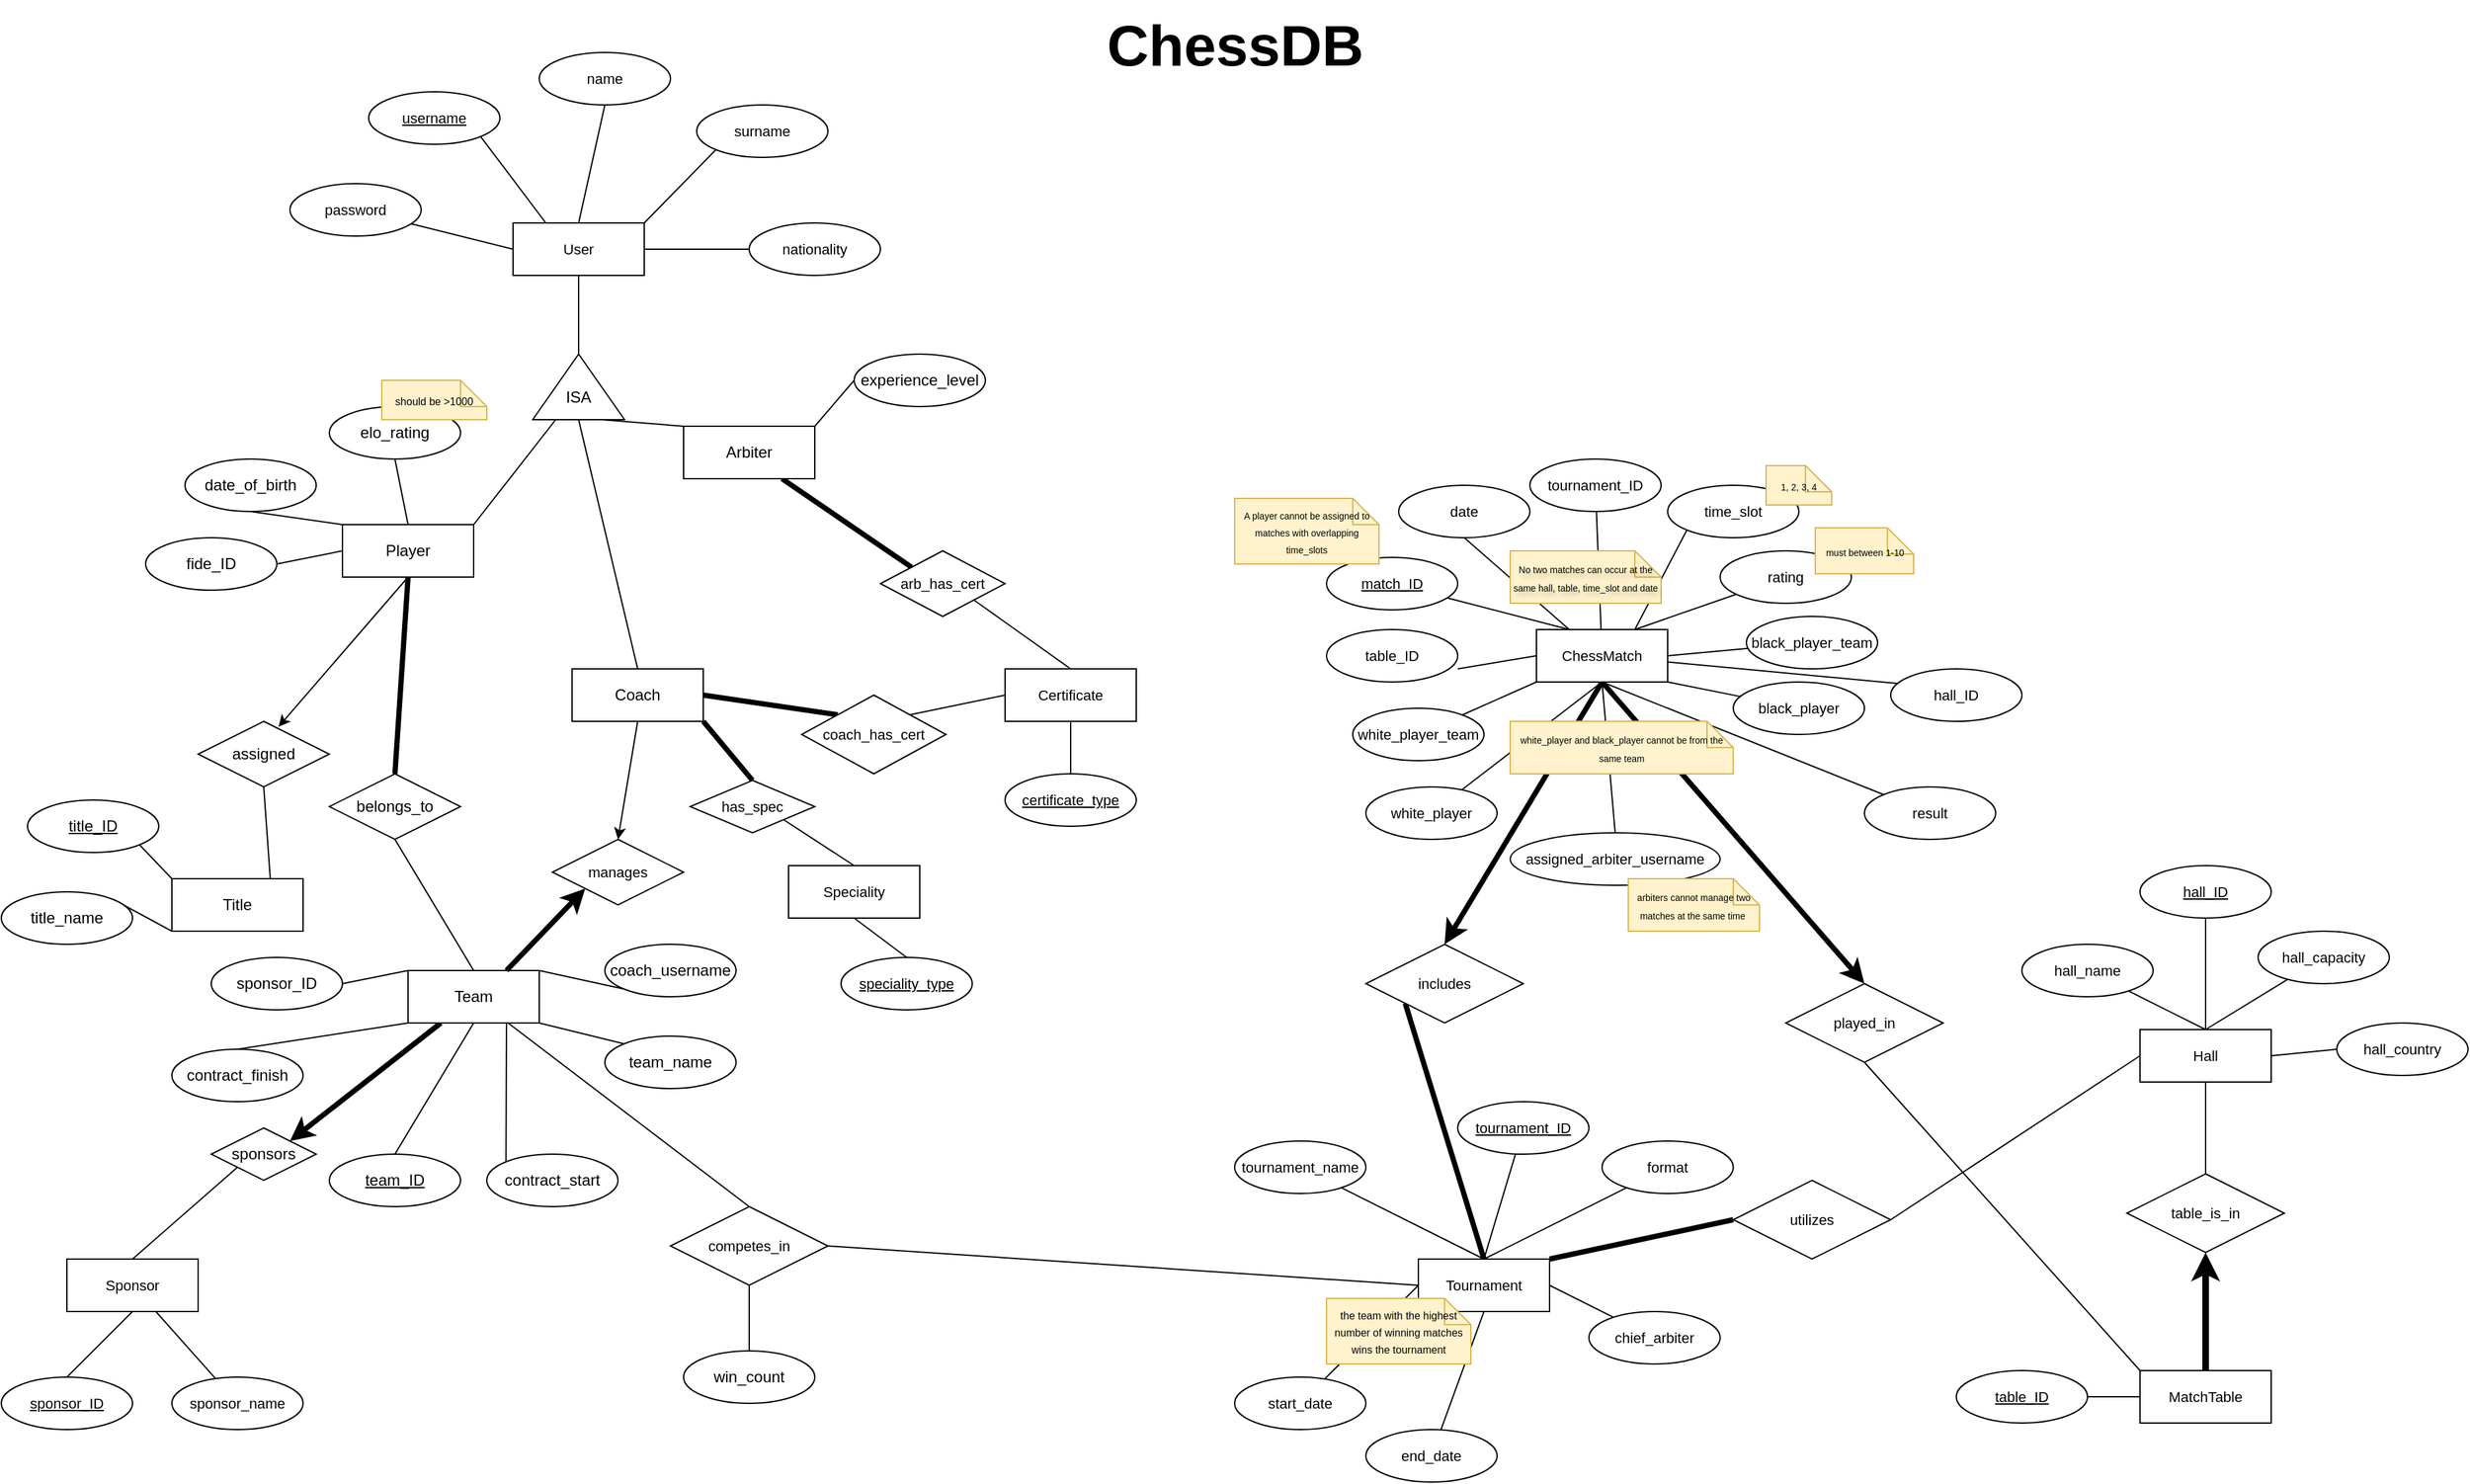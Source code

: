 <mxfile version="26.1.1">
  <diagram id="R2lEEEUBdFMjLlhIrx00" name="Page-1">
    <mxGraphModel dx="2350" dy="1603" grid="1" gridSize="10" guides="1" tooltips="1" connect="1" arrows="1" fold="1" page="1" pageScale="1" pageWidth="1920" pageHeight="1200" math="0" shadow="0" extFonts="Permanent Marker^https://fonts.googleapis.com/css?family=Permanent+Marker">
      <root>
        <mxCell id="0" />
        <mxCell id="1" parent="0" />
        <mxCell id="J8CBjjC6oMWLzU9K0Qz3-46" value="" style="edgeStyle=orthogonalEdgeStyle;rounded=0;orthogonalLoop=1;jettySize=auto;html=1;endArrow=none;startFill=0;" parent="1" source="J8CBjjC6oMWLzU9K0Qz3-1" target="J8CBjjC6oMWLzU9K0Qz3-36" edge="1">
          <mxGeometry relative="1" as="geometry" />
        </mxCell>
        <mxCell id="Gp8DJ_atIyQkJYoGK_gW-44" style="edgeStyle=none;shape=connector;rounded=0;orthogonalLoop=1;jettySize=auto;html=1;exitX=1;exitY=0.5;exitDx=0;exitDy=0;entryX=0;entryY=0.5;entryDx=0;entryDy=0;strokeColor=default;align=center;verticalAlign=middle;fontFamily=Helvetica;fontSize=11;fontColor=default;labelBackgroundColor=default;startFill=0;endArrow=none;" parent="1" source="J8CBjjC6oMWLzU9K0Qz3-1" target="Gp8DJ_atIyQkJYoGK_gW-43" edge="1">
          <mxGeometry relative="1" as="geometry" />
        </mxCell>
        <mxCell id="J8CBjjC6oMWLzU9K0Qz3-1" value="User" style="whiteSpace=wrap;html=1;align=center;fontSize=11;strokeWidth=1;" parent="1" vertex="1">
          <mxGeometry x="410" y="190" width="100" height="40" as="geometry" />
        </mxCell>
        <mxCell id="J8CBjjC6oMWLzU9K0Qz3-2" value="username" style="ellipse;whiteSpace=wrap;html=1;align=center;fontStyle=4;fontSize=11;strokeWidth=1;" parent="1" vertex="1">
          <mxGeometry x="300" y="90" width="100" height="40" as="geometry" />
        </mxCell>
        <mxCell id="J8CBjjC6oMWLzU9K0Qz3-29" style="rounded=0;orthogonalLoop=1;jettySize=auto;html=1;exitX=0.5;exitY=1;exitDx=0;exitDy=0;entryX=0.5;entryY=0;entryDx=0;entryDy=0;strokeColor=default;endArrow=none;startFill=0;fontSize=11;strokeWidth=1;" parent="1" source="J8CBjjC6oMWLzU9K0Qz3-3" target="J8CBjjC6oMWLzU9K0Qz3-1" edge="1">
          <mxGeometry relative="1" as="geometry" />
        </mxCell>
        <mxCell id="J8CBjjC6oMWLzU9K0Qz3-3" value="name" style="ellipse;whiteSpace=wrap;html=1;align=center;fontSize=11;strokeWidth=1;" parent="1" vertex="1">
          <mxGeometry x="430" y="60" width="100" height="40" as="geometry" />
        </mxCell>
        <mxCell id="J8CBjjC6oMWLzU9K0Qz3-31" style="rounded=0;orthogonalLoop=1;jettySize=auto;html=1;exitX=0;exitY=1;exitDx=0;exitDy=0;entryX=1;entryY=0;entryDx=0;entryDy=0;endArrow=none;startFill=0;startArrow=none;fontSize=11;strokeWidth=1;" parent="1" source="J8CBjjC6oMWLzU9K0Qz3-4" target="J8CBjjC6oMWLzU9K0Qz3-1" edge="1">
          <mxGeometry relative="1" as="geometry" />
        </mxCell>
        <mxCell id="J8CBjjC6oMWLzU9K0Qz3-4" value="surname" style="ellipse;whiteSpace=wrap;html=1;align=center;fontSize=11;strokeWidth=1;" parent="1" vertex="1">
          <mxGeometry x="550" y="100" width="100" height="40" as="geometry" />
        </mxCell>
        <mxCell id="J8CBjjC6oMWLzU9K0Qz3-33" style="rounded=0;orthogonalLoop=1;jettySize=auto;html=1;entryX=0;entryY=0.5;entryDx=0;entryDy=0;endArrow=none;startFill=0;flowAnimation=0;shadow=0;fontSize=11;strokeWidth=1;" parent="1" source="J8CBjjC6oMWLzU9K0Qz3-5" target="J8CBjjC6oMWLzU9K0Qz3-1" edge="1">
          <mxGeometry relative="1" as="geometry" />
        </mxCell>
        <mxCell id="J8CBjjC6oMWLzU9K0Qz3-5" value="password" style="ellipse;whiteSpace=wrap;html=1;align=center;fontSize=11;strokeWidth=1;" parent="1" vertex="1">
          <mxGeometry x="240" y="160" width="100" height="40" as="geometry" />
        </mxCell>
        <mxCell id="J8CBjjC6oMWLzU9K0Qz3-23" value="" style="endArrow=none;html=1;rounded=0;exitX=1;exitY=1;exitDx=0;exitDy=0;entryX=0.25;entryY=0;entryDx=0;entryDy=0;fontSize=11;strokeWidth=1;" parent="1" source="J8CBjjC6oMWLzU9K0Qz3-2" target="J8CBjjC6oMWLzU9K0Qz3-1" edge="1">
          <mxGeometry relative="1" as="geometry">
            <mxPoint x="390" y="190" as="sourcePoint" />
            <mxPoint x="550" y="190" as="targetPoint" />
          </mxGeometry>
        </mxCell>
        <mxCell id="J8CBjjC6oMWLzU9K0Qz3-55" style="rounded=0;orthogonalLoop=1;jettySize=auto;html=1;exitX=0;exitY=0.5;exitDx=0;exitDy=0;entryX=0.5;entryY=0;entryDx=0;entryDy=0;endArrow=none;startFill=0;" parent="1" source="J8CBjjC6oMWLzU9K0Qz3-36" target="J8CBjjC6oMWLzU9K0Qz3-48" edge="1">
          <mxGeometry relative="1" as="geometry" />
        </mxCell>
        <mxCell id="J8CBjjC6oMWLzU9K0Qz3-63" style="rounded=0;orthogonalLoop=1;jettySize=auto;html=1;exitX=0;exitY=0.75;exitDx=0;exitDy=0;entryX=0;entryY=0;entryDx=0;entryDy=0;endArrow=none;startFill=0;" parent="1" source="J8CBjjC6oMWLzU9K0Qz3-36" target="J8CBjjC6oMWLzU9K0Qz3-56" edge="1">
          <mxGeometry relative="1" as="geometry" />
        </mxCell>
        <mxCell id="J8CBjjC6oMWLzU9K0Qz3-36" value="&lt;div&gt;&lt;br&gt;&lt;/div&gt;ISA" style="triangle;whiteSpace=wrap;html=1;direction=north;fontColor=light-dark(#000000,#FFD966);" parent="1" vertex="1">
          <mxGeometry x="425" y="290" width="70" height="50" as="geometry" />
        </mxCell>
        <mxCell id="J8CBjjC6oMWLzU9K0Qz3-73" style="rounded=0;orthogonalLoop=1;jettySize=auto;html=1;exitX=0.5;exitY=1;exitDx=0;exitDy=0;entryX=0.613;entryY=0.083;entryDx=0;entryDy=0;entryPerimeter=0;" parent="1" source="J8CBjjC6oMWLzU9K0Qz3-37" target="J8CBjjC6oMWLzU9K0Qz3-64" edge="1">
          <mxGeometry relative="1" as="geometry" />
        </mxCell>
        <mxCell id="J8CBjjC6oMWLzU9K0Qz3-97" style="edgeStyle=none;rounded=0;orthogonalLoop=1;jettySize=auto;html=1;exitX=0.5;exitY=1;exitDx=0;exitDy=0;entryX=0.5;entryY=0;entryDx=0;entryDy=0;strokeColor=default;align=center;verticalAlign=middle;fontFamily=Helvetica;fontSize=11;fontColor=default;labelBackgroundColor=default;startFill=0;endArrow=none;strokeWidth=4;endFill=1;" parent="1" source="J8CBjjC6oMWLzU9K0Qz3-37" target="J8CBjjC6oMWLzU9K0Qz3-80" edge="1">
          <mxGeometry relative="1" as="geometry" />
        </mxCell>
        <mxCell id="J8CBjjC6oMWLzU9K0Qz3-37" value="Player" style="whiteSpace=wrap;html=1;align=center;" parent="1" vertex="1">
          <mxGeometry x="280" y="420" width="100" height="40" as="geometry" />
        </mxCell>
        <mxCell id="J8CBjjC6oMWLzU9K0Qz3-43" style="rounded=0;orthogonalLoop=1;jettySize=auto;html=1;exitX=0.5;exitY=1;exitDx=0;exitDy=0;entryX=0;entryY=0;entryDx=0;entryDy=0;endArrow=none;startFill=0;" parent="1" source="J8CBjjC6oMWLzU9K0Qz3-38" target="J8CBjjC6oMWLzU9K0Qz3-37" edge="1">
          <mxGeometry relative="1" as="geometry" />
        </mxCell>
        <mxCell id="J8CBjjC6oMWLzU9K0Qz3-38" value="date_of_birth" style="ellipse;whiteSpace=wrap;html=1;align=center;" parent="1" vertex="1">
          <mxGeometry x="160" y="370" width="100" height="40" as="geometry" />
        </mxCell>
        <mxCell id="J8CBjjC6oMWLzU9K0Qz3-42" style="rounded=0;orthogonalLoop=1;jettySize=auto;html=1;exitX=0.5;exitY=1;exitDx=0;exitDy=0;entryX=0.5;entryY=0;entryDx=0;entryDy=0;endArrow=none;startFill=0;" parent="1" source="J8CBjjC6oMWLzU9K0Qz3-39" target="J8CBjjC6oMWLzU9K0Qz3-37" edge="1">
          <mxGeometry relative="1" as="geometry" />
        </mxCell>
        <mxCell id="J8CBjjC6oMWLzU9K0Qz3-39" value="elo_rating" style="ellipse;whiteSpace=wrap;html=1;align=center;" parent="1" vertex="1">
          <mxGeometry x="270" y="330" width="100" height="40" as="geometry" />
        </mxCell>
        <mxCell id="J8CBjjC6oMWLzU9K0Qz3-44" style="rounded=0;orthogonalLoop=1;jettySize=auto;html=1;exitX=1;exitY=0.5;exitDx=0;exitDy=0;entryX=0;entryY=0.5;entryDx=0;entryDy=0;endArrow=none;startFill=0;" parent="1" source="J8CBjjC6oMWLzU9K0Qz3-40" target="J8CBjjC6oMWLzU9K0Qz3-37" edge="1">
          <mxGeometry relative="1" as="geometry" />
        </mxCell>
        <mxCell id="J8CBjjC6oMWLzU9K0Qz3-40" value="fide_ID" style="ellipse;whiteSpace=wrap;html=1;align=center;" parent="1" vertex="1">
          <mxGeometry x="130" y="430" width="100" height="40" as="geometry" />
        </mxCell>
        <mxCell id="J8CBjjC6oMWLzU9K0Qz3-47" style="rounded=0;orthogonalLoop=1;jettySize=auto;html=1;exitX=1;exitY=0;exitDx=0;exitDy=0;entryX=0;entryY=0.25;entryDx=0;entryDy=0;endArrow=none;startFill=0;" parent="1" source="J8CBjjC6oMWLzU9K0Qz3-37" target="J8CBjjC6oMWLzU9K0Qz3-36" edge="1">
          <mxGeometry relative="1" as="geometry" />
        </mxCell>
        <mxCell id="J8CBjjC6oMWLzU9K0Qz3-116" style="edgeStyle=none;shape=connector;rounded=0;orthogonalLoop=1;jettySize=auto;html=1;exitX=1;exitY=1;exitDx=0;exitDy=0;entryX=0.5;entryY=0;entryDx=0;entryDy=0;strokeColor=default;align=center;verticalAlign=middle;fontFamily=Helvetica;fontSize=11;fontColor=default;labelBackgroundColor=default;startFill=0;endArrow=none;strokeWidth=4;" parent="1" source="J8CBjjC6oMWLzU9K0Qz3-48" target="J8CBjjC6oMWLzU9K0Qz3-110" edge="1">
          <mxGeometry relative="1" as="geometry" />
        </mxCell>
        <mxCell id="J8CBjjC6oMWLzU9K0Qz3-118" style="edgeStyle=none;shape=connector;rounded=0;orthogonalLoop=1;jettySize=auto;html=1;exitX=1;exitY=0.5;exitDx=0;exitDy=0;entryX=0;entryY=0;entryDx=0;entryDy=0;strokeColor=default;align=center;verticalAlign=middle;fontFamily=Helvetica;fontSize=11;fontColor=default;labelBackgroundColor=default;startFill=0;endArrow=none;strokeWidth=4;" parent="1" source="J8CBjjC6oMWLzU9K0Qz3-48" target="J8CBjjC6oMWLzU9K0Qz3-111" edge="1">
          <mxGeometry relative="1" as="geometry" />
        </mxCell>
        <mxCell id="Gp8DJ_atIyQkJYoGK_gW-2" style="rounded=0;orthogonalLoop=1;jettySize=auto;html=1;exitX=0.5;exitY=1;exitDx=0;exitDy=0;entryX=0.5;entryY=0;entryDx=0;entryDy=0;" parent="1" source="J8CBjjC6oMWLzU9K0Qz3-48" target="J8CBjjC6oMWLzU9K0Qz3-99" edge="1">
          <mxGeometry relative="1" as="geometry" />
        </mxCell>
        <mxCell id="J8CBjjC6oMWLzU9K0Qz3-48" value="Coach" style="whiteSpace=wrap;html=1;align=center;" parent="1" vertex="1">
          <mxGeometry x="455" y="530" width="100" height="40" as="geometry" />
        </mxCell>
        <mxCell id="J8CBjjC6oMWLzU9K0Qz3-59" style="rounded=0;orthogonalLoop=1;jettySize=auto;html=1;exitX=1;exitY=0;exitDx=0;exitDy=0;entryX=0;entryY=0.5;entryDx=0;entryDy=0;endArrow=none;startFill=0;" parent="1" source="J8CBjjC6oMWLzU9K0Qz3-56" target="J8CBjjC6oMWLzU9K0Qz3-62" edge="1">
          <mxGeometry relative="1" as="geometry">
            <mxPoint x="690" y="325.0" as="targetPoint" />
          </mxGeometry>
        </mxCell>
        <mxCell id="J8CBjjC6oMWLzU9K0Qz3-121" style="edgeStyle=none;shape=connector;rounded=0;orthogonalLoop=1;jettySize=auto;html=1;exitX=0.75;exitY=1;exitDx=0;exitDy=0;entryX=0;entryY=0;entryDx=0;entryDy=0;strokeColor=default;align=center;verticalAlign=middle;fontFamily=Helvetica;fontSize=11;fontColor=default;labelBackgroundColor=default;startFill=0;endArrow=none;strokeWidth=4;" parent="1" source="J8CBjjC6oMWLzU9K0Qz3-56" target="J8CBjjC6oMWLzU9K0Qz3-112" edge="1">
          <mxGeometry relative="1" as="geometry" />
        </mxCell>
        <mxCell id="J8CBjjC6oMWLzU9K0Qz3-56" value="Arbiter" style="whiteSpace=wrap;html=1;align=center;" parent="1" vertex="1">
          <mxGeometry x="540" y="345" width="100" height="40" as="geometry" />
        </mxCell>
        <mxCell id="J8CBjjC6oMWLzU9K0Qz3-62" value="experience_level" style="ellipse;whiteSpace=wrap;html=1;align=center;" parent="1" vertex="1">
          <mxGeometry x="670" y="290" width="100" height="40" as="geometry" />
        </mxCell>
        <mxCell id="J8CBjjC6oMWLzU9K0Qz3-72" style="rounded=0;orthogonalLoop=1;jettySize=auto;html=1;exitX=0.5;exitY=1;exitDx=0;exitDy=0;entryX=0.75;entryY=0;entryDx=0;entryDy=0;endArrow=none;startFill=0;" parent="1" source="J8CBjjC6oMWLzU9K0Qz3-64" target="J8CBjjC6oMWLzU9K0Qz3-66" edge="1">
          <mxGeometry relative="1" as="geometry" />
        </mxCell>
        <mxCell id="J8CBjjC6oMWLzU9K0Qz3-64" value="assigned" style="shape=rhombus;perimeter=rhombusPerimeter;whiteSpace=wrap;html=1;align=center;" parent="1" vertex="1">
          <mxGeometry x="170" y="570" width="100" height="50" as="geometry" />
        </mxCell>
        <mxCell id="J8CBjjC6oMWLzU9K0Qz3-66" value="Title" style="whiteSpace=wrap;html=1;align=center;" parent="1" vertex="1">
          <mxGeometry x="150" y="690" width="100" height="40" as="geometry" />
        </mxCell>
        <mxCell id="J8CBjjC6oMWLzU9K0Qz3-71" style="rounded=0;orthogonalLoop=1;jettySize=auto;html=1;exitX=1;exitY=1;exitDx=0;exitDy=0;entryX=0;entryY=0;entryDx=0;entryDy=0;endArrow=none;startFill=0;" parent="1" source="J8CBjjC6oMWLzU9K0Qz3-68" target="J8CBjjC6oMWLzU9K0Qz3-66" edge="1">
          <mxGeometry relative="1" as="geometry" />
        </mxCell>
        <mxCell id="J8CBjjC6oMWLzU9K0Qz3-68" value="title_ID" style="ellipse;whiteSpace=wrap;html=1;align=center;fontStyle=4;" parent="1" vertex="1">
          <mxGeometry x="40" y="630" width="100" height="40" as="geometry" />
        </mxCell>
        <mxCell id="J8CBjjC6oMWLzU9K0Qz3-70" style="rounded=0;orthogonalLoop=1;jettySize=auto;html=1;exitX=1;exitY=0;exitDx=0;exitDy=0;entryX=0;entryY=1;entryDx=0;entryDy=0;endArrow=none;startFill=0;" parent="1" source="J8CBjjC6oMWLzU9K0Qz3-69" target="J8CBjjC6oMWLzU9K0Qz3-66" edge="1">
          <mxGeometry relative="1" as="geometry" />
        </mxCell>
        <mxCell id="J8CBjjC6oMWLzU9K0Qz3-69" value="title_name" style="ellipse;whiteSpace=wrap;html=1;align=center;" parent="1" vertex="1">
          <mxGeometry x="20" y="700" width="100" height="40" as="geometry" />
        </mxCell>
        <mxCell id="J8CBjjC6oMWLzU9K0Qz3-98" style="edgeStyle=none;shape=connector;rounded=0;orthogonalLoop=1;jettySize=auto;html=1;exitX=0.5;exitY=1;exitDx=0;exitDy=0;entryX=0.5;entryY=0;entryDx=0;entryDy=0;strokeColor=default;align=center;verticalAlign=middle;fontFamily=Helvetica;fontSize=11;fontColor=default;labelBackgroundColor=default;startFill=0;endArrow=none;" parent="1" source="J8CBjjC6oMWLzU9K0Qz3-80" target="J8CBjjC6oMWLzU9K0Qz3-81" edge="1">
          <mxGeometry relative="1" as="geometry" />
        </mxCell>
        <mxCell id="J8CBjjC6oMWLzU9K0Qz3-80" value="belongs_to" style="shape=rhombus;perimeter=rhombusPerimeter;whiteSpace=wrap;html=1;align=center;" parent="1" vertex="1">
          <mxGeometry x="270" y="610" width="100" height="50" as="geometry" />
        </mxCell>
        <mxCell id="J8CBjjC6oMWLzU9K0Qz3-91" style="rounded=0;orthogonalLoop=1;jettySize=auto;html=1;exitX=0.5;exitY=1;exitDx=0;exitDy=0;entryX=0.5;entryY=0;entryDx=0;entryDy=0;endArrow=none;startFill=0;" parent="1" source="J8CBjjC6oMWLzU9K0Qz3-81" target="J8CBjjC6oMWLzU9K0Qz3-82" edge="1">
          <mxGeometry relative="1" as="geometry" />
        </mxCell>
        <mxCell id="J8CBjjC6oMWLzU9K0Qz3-92" style="rounded=0;orthogonalLoop=1;jettySize=auto;html=1;exitX=0.75;exitY=1;exitDx=0;exitDy=0;entryX=0;entryY=0;entryDx=0;entryDy=0;endArrow=none;startFill=0;" parent="1" source="J8CBjjC6oMWLzU9K0Qz3-81" target="J8CBjjC6oMWLzU9K0Qz3-85" edge="1">
          <mxGeometry relative="1" as="geometry" />
        </mxCell>
        <mxCell id="J8CBjjC6oMWLzU9K0Qz3-93" style="rounded=0;orthogonalLoop=1;jettySize=auto;html=1;exitX=1;exitY=1;exitDx=0;exitDy=0;entryX=0;entryY=0;entryDx=0;entryDy=0;endArrow=none;startFill=0;" parent="1" source="J8CBjjC6oMWLzU9K0Qz3-81" target="J8CBjjC6oMWLzU9K0Qz3-83" edge="1">
          <mxGeometry relative="1" as="geometry" />
        </mxCell>
        <mxCell id="J8CBjjC6oMWLzU9K0Qz3-94" style="rounded=0;orthogonalLoop=1;jettySize=auto;html=1;exitX=1;exitY=0;exitDx=0;exitDy=0;entryX=0;entryY=1;entryDx=0;entryDy=0;endArrow=none;startFill=0;" parent="1" source="J8CBjjC6oMWLzU9K0Qz3-81" target="J8CBjjC6oMWLzU9K0Qz3-84" edge="1">
          <mxGeometry relative="1" as="geometry" />
        </mxCell>
        <mxCell id="J8CBjjC6oMWLzU9K0Qz3-96" style="edgeStyle=none;shape=connector;rounded=0;orthogonalLoop=1;jettySize=auto;html=1;exitX=0;exitY=1;exitDx=0;exitDy=0;entryX=0.5;entryY=0;entryDx=0;entryDy=0;strokeColor=default;align=center;verticalAlign=middle;fontFamily=Helvetica;fontSize=11;fontColor=default;labelBackgroundColor=default;startFill=0;endArrow=none;" parent="1" source="J8CBjjC6oMWLzU9K0Qz3-81" target="J8CBjjC6oMWLzU9K0Qz3-86" edge="1">
          <mxGeometry relative="1" as="geometry" />
        </mxCell>
        <mxCell id="fckK7SJPe3X5IB99mrx9-80" style="edgeStyle=none;shape=connector;rounded=0;orthogonalLoop=1;jettySize=auto;html=1;entryX=0.5;entryY=0;entryDx=0;entryDy=0;strokeColor=default;align=center;verticalAlign=middle;fontFamily=Helvetica;fontSize=11;fontColor=default;labelBackgroundColor=default;startFill=0;endArrow=none;" parent="1" source="J8CBjjC6oMWLzU9K0Qz3-81" target="fckK7SJPe3X5IB99mrx9-79" edge="1">
          <mxGeometry relative="1" as="geometry" />
        </mxCell>
        <mxCell id="Gp8DJ_atIyQkJYoGK_gW-3" style="edgeStyle=none;shape=connector;rounded=0;orthogonalLoop=1;jettySize=auto;html=1;exitX=0.25;exitY=1;exitDx=0;exitDy=0;entryX=1;entryY=0;entryDx=0;entryDy=0;strokeColor=default;align=center;verticalAlign=middle;fontFamily=Helvetica;fontSize=11;fontColor=default;labelBackgroundColor=default;endArrow=classic;strokeWidth=4;" parent="1" source="J8CBjjC6oMWLzU9K0Qz3-81" target="Gp8DJ_atIyQkJYoGK_gW-1" edge="1">
          <mxGeometry relative="1" as="geometry" />
        </mxCell>
        <mxCell id="J8CBjjC6oMWLzU9K0Qz3-81" value="Team" style="whiteSpace=wrap;html=1;align=center;" parent="1" vertex="1">
          <mxGeometry x="330" y="760" width="100" height="40" as="geometry" />
        </mxCell>
        <mxCell id="J8CBjjC6oMWLzU9K0Qz3-82" value="team_ID" style="ellipse;whiteSpace=wrap;html=1;align=center;fontStyle=4;" parent="1" vertex="1">
          <mxGeometry x="270" y="900" width="100" height="40" as="geometry" />
        </mxCell>
        <mxCell id="J8CBjjC6oMWLzU9K0Qz3-83" value="team_name" style="ellipse;whiteSpace=wrap;html=1;align=center;" parent="1" vertex="1">
          <mxGeometry x="480" y="810" width="100" height="40" as="geometry" />
        </mxCell>
        <mxCell id="J8CBjjC6oMWLzU9K0Qz3-84" value="coach_username" style="ellipse;whiteSpace=wrap;html=1;align=center;" parent="1" vertex="1">
          <mxGeometry x="480" y="740" width="100" height="40" as="geometry" />
        </mxCell>
        <mxCell id="J8CBjjC6oMWLzU9K0Qz3-85" value="contract_start" style="ellipse;whiteSpace=wrap;html=1;align=center;" parent="1" vertex="1">
          <mxGeometry x="390" y="900" width="100" height="40" as="geometry" />
        </mxCell>
        <mxCell id="J8CBjjC6oMWLzU9K0Qz3-86" value="contract_finish" style="ellipse;whiteSpace=wrap;html=1;align=center;" parent="1" vertex="1">
          <mxGeometry x="150" y="820" width="100" height="40" as="geometry" />
        </mxCell>
        <mxCell id="J8CBjjC6oMWLzU9K0Qz3-89" style="rounded=0;orthogonalLoop=1;jettySize=auto;html=1;exitX=1;exitY=0.5;exitDx=0;exitDy=0;entryX=0;entryY=0;entryDx=0;entryDy=0;endArrow=none;startFill=0;" parent="1" source="J8CBjjC6oMWLzU9K0Qz3-88" target="J8CBjjC6oMWLzU9K0Qz3-81" edge="1">
          <mxGeometry relative="1" as="geometry" />
        </mxCell>
        <mxCell id="J8CBjjC6oMWLzU9K0Qz3-88" value="sponsor_ID" style="ellipse;whiteSpace=wrap;html=1;align=center;" parent="1" vertex="1">
          <mxGeometry x="180" y="750" width="100" height="40" as="geometry" />
        </mxCell>
        <mxCell id="J8CBjjC6oMWLzU9K0Qz3-101" style="edgeStyle=none;shape=connector;rounded=0;orthogonalLoop=1;jettySize=auto;html=1;exitX=0;exitY=1;exitDx=0;exitDy=0;entryX=0.75;entryY=0;entryDx=0;entryDy=0;strokeColor=default;align=center;verticalAlign=middle;fontFamily=Helvetica;fontSize=11;fontColor=default;labelBackgroundColor=default;startFill=1;endArrow=none;startArrow=classic;strokeWidth=4;" parent="1" source="J8CBjjC6oMWLzU9K0Qz3-99" target="J8CBjjC6oMWLzU9K0Qz3-81" edge="1">
          <mxGeometry relative="1" as="geometry" />
        </mxCell>
        <mxCell id="J8CBjjC6oMWLzU9K0Qz3-99" value="manages" style="shape=rhombus;perimeter=rhombusPerimeter;whiteSpace=wrap;html=1;align=center;fontFamily=Helvetica;fontSize=11;fontColor=default;labelBackgroundColor=default;" parent="1" vertex="1">
          <mxGeometry x="440" y="660" width="100" height="50" as="geometry" />
        </mxCell>
        <mxCell id="J8CBjjC6oMWLzU9K0Qz3-102" value="Speciality" style="whiteSpace=wrap;html=1;align=center;fontFamily=Helvetica;fontSize=11;fontColor=default;labelBackgroundColor=default;" parent="1" vertex="1">
          <mxGeometry x="620" y="680" width="100" height="40" as="geometry" />
        </mxCell>
        <mxCell id="J8CBjjC6oMWLzU9K0Qz3-103" value="Certificate" style="whiteSpace=wrap;html=1;align=center;fontFamily=Helvetica;fontSize=11;fontColor=default;labelBackgroundColor=default;gradientColor=none;" parent="1" vertex="1">
          <mxGeometry x="785" y="530" width="100" height="40" as="geometry" />
        </mxCell>
        <mxCell id="J8CBjjC6oMWLzU9K0Qz3-108" style="edgeStyle=none;shape=connector;rounded=0;orthogonalLoop=1;jettySize=auto;html=1;exitX=0.5;exitY=0;exitDx=0;exitDy=0;entryX=0.5;entryY=1;entryDx=0;entryDy=0;strokeColor=default;align=center;verticalAlign=middle;fontFamily=Helvetica;fontSize=11;fontColor=default;labelBackgroundColor=default;startFill=0;endArrow=none;" parent="1" source="J8CBjjC6oMWLzU9K0Qz3-106" target="J8CBjjC6oMWLzU9K0Qz3-102" edge="1">
          <mxGeometry relative="1" as="geometry" />
        </mxCell>
        <mxCell id="J8CBjjC6oMWLzU9K0Qz3-106" value="speciality_type" style="ellipse;whiteSpace=wrap;html=1;align=center;fontStyle=4;fontFamily=Helvetica;fontSize=11;fontColor=default;labelBackgroundColor=default;" parent="1" vertex="1">
          <mxGeometry x="660" y="750" width="100" height="40" as="geometry" />
        </mxCell>
        <mxCell id="J8CBjjC6oMWLzU9K0Qz3-109" style="edgeStyle=none;shape=connector;rounded=0;orthogonalLoop=1;jettySize=auto;html=1;exitX=0.5;exitY=0;exitDx=0;exitDy=0;entryX=0.5;entryY=1;entryDx=0;entryDy=0;strokeColor=default;align=center;verticalAlign=middle;fontFamily=Helvetica;fontSize=11;fontColor=default;labelBackgroundColor=default;startFill=0;endArrow=none;" parent="1" source="J8CBjjC6oMWLzU9K0Qz3-107" target="J8CBjjC6oMWLzU9K0Qz3-103" edge="1">
          <mxGeometry relative="1" as="geometry" />
        </mxCell>
        <mxCell id="J8CBjjC6oMWLzU9K0Qz3-107" value="certificate_type" style="ellipse;whiteSpace=wrap;html=1;align=center;fontStyle=4;fontFamily=Helvetica;fontSize=11;fontColor=default;labelBackgroundColor=default;" parent="1" vertex="1">
          <mxGeometry x="785" y="610" width="100" height="40" as="geometry" />
        </mxCell>
        <mxCell id="J8CBjjC6oMWLzU9K0Qz3-117" style="edgeStyle=none;shape=connector;rounded=0;orthogonalLoop=1;jettySize=auto;html=1;exitX=1;exitY=1;exitDx=0;exitDy=0;entryX=0.5;entryY=0;entryDx=0;entryDy=0;strokeColor=default;align=center;verticalAlign=middle;fontFamily=Helvetica;fontSize=11;fontColor=default;labelBackgroundColor=default;startFill=0;endArrow=none;" parent="1" source="J8CBjjC6oMWLzU9K0Qz3-110" target="J8CBjjC6oMWLzU9K0Qz3-102" edge="1">
          <mxGeometry relative="1" as="geometry" />
        </mxCell>
        <mxCell id="J8CBjjC6oMWLzU9K0Qz3-110" value="has_spec" style="shape=rhombus;perimeter=rhombusPerimeter;whiteSpace=wrap;html=1;align=center;fontFamily=Helvetica;fontSize=11;fontColor=default;labelBackgroundColor=default;" parent="1" vertex="1">
          <mxGeometry x="545" y="615" width="95" height="40" as="geometry" />
        </mxCell>
        <mxCell id="J8CBjjC6oMWLzU9K0Qz3-120" style="edgeStyle=none;shape=connector;rounded=0;orthogonalLoop=1;jettySize=auto;html=1;exitX=1;exitY=0;exitDx=0;exitDy=0;entryX=0;entryY=0.5;entryDx=0;entryDy=0;strokeColor=default;align=center;verticalAlign=middle;fontFamily=Helvetica;fontSize=11;fontColor=default;labelBackgroundColor=default;startFill=0;endArrow=none;" parent="1" source="J8CBjjC6oMWLzU9K0Qz3-111" target="J8CBjjC6oMWLzU9K0Qz3-103" edge="1">
          <mxGeometry relative="1" as="geometry" />
        </mxCell>
        <mxCell id="J8CBjjC6oMWLzU9K0Qz3-111" value="coach_has_cert" style="shape=rhombus;perimeter=rhombusPerimeter;whiteSpace=wrap;html=1;align=center;fontFamily=Helvetica;fontSize=11;fontColor=default;labelBackgroundColor=default;" parent="1" vertex="1">
          <mxGeometry x="630" y="550" width="110" height="60" as="geometry" />
        </mxCell>
        <mxCell id="J8CBjjC6oMWLzU9K0Qz3-122" style="edgeStyle=none;shape=connector;rounded=0;orthogonalLoop=1;jettySize=auto;html=1;exitX=1;exitY=1;exitDx=0;exitDy=0;entryX=0.5;entryY=0;entryDx=0;entryDy=0;strokeColor=default;align=center;verticalAlign=middle;fontFamily=Helvetica;fontSize=11;fontColor=default;labelBackgroundColor=default;startFill=0;endArrow=none;" parent="1" source="J8CBjjC6oMWLzU9K0Qz3-112" target="J8CBjjC6oMWLzU9K0Qz3-103" edge="1">
          <mxGeometry relative="1" as="geometry" />
        </mxCell>
        <mxCell id="J8CBjjC6oMWLzU9K0Qz3-112" value="arb_has_cert" style="shape=rhombus;perimeter=rhombusPerimeter;whiteSpace=wrap;html=1;align=center;fontFamily=Helvetica;fontSize=11;fontColor=default;labelBackgroundColor=default;" parent="1" vertex="1">
          <mxGeometry x="690" y="440" width="95" height="50" as="geometry" />
        </mxCell>
        <mxCell id="fckK7SJPe3X5IB99mrx9-18" style="edgeStyle=none;shape=connector;rounded=0;orthogonalLoop=1;jettySize=auto;html=1;exitX=0.5;exitY=1;exitDx=0;exitDy=0;entryX=0.5;entryY=0;entryDx=0;entryDy=0;strokeColor=default;align=center;verticalAlign=middle;fontFamily=Helvetica;fontSize=11;fontColor=default;labelBackgroundColor=default;startFill=0;endArrow=none;" parent="1" source="J8CBjjC6oMWLzU9K0Qz3-123" target="fckK7SJPe3X5IB99mrx9-16" edge="1">
          <mxGeometry relative="1" as="geometry" />
        </mxCell>
        <mxCell id="Gp8DJ_atIyQkJYoGK_gW-5" style="edgeStyle=none;shape=connector;rounded=0;orthogonalLoop=1;jettySize=auto;html=1;exitX=0.5;exitY=0;exitDx=0;exitDy=0;entryX=0;entryY=1;entryDx=0;entryDy=0;strokeColor=default;align=center;verticalAlign=middle;fontFamily=Helvetica;fontSize=11;fontColor=default;labelBackgroundColor=default;endArrow=none;startFill=0;" parent="1" source="J8CBjjC6oMWLzU9K0Qz3-123" target="Gp8DJ_atIyQkJYoGK_gW-1" edge="1">
          <mxGeometry relative="1" as="geometry" />
        </mxCell>
        <mxCell id="J8CBjjC6oMWLzU9K0Qz3-123" value="Sponsor" style="whiteSpace=wrap;html=1;align=center;fontFamily=Helvetica;fontSize=11;fontColor=default;labelBackgroundColor=default;" parent="1" vertex="1">
          <mxGeometry x="70" y="980" width="100" height="40" as="geometry" />
        </mxCell>
        <mxCell id="fckK7SJPe3X5IB99mrx9-16" value="sponsor_ID" style="ellipse;whiteSpace=wrap;html=1;align=center;fontStyle=4;fontFamily=Helvetica;fontSize=11;fontColor=default;labelBackgroundColor=default;" parent="1" vertex="1">
          <mxGeometry x="20" y="1070" width="100" height="40" as="geometry" />
        </mxCell>
        <mxCell id="fckK7SJPe3X5IB99mrx9-19" value="" style="edgeStyle=none;shape=connector;rounded=0;orthogonalLoop=1;jettySize=auto;html=1;strokeColor=default;align=center;verticalAlign=middle;fontFamily=Helvetica;fontSize=11;fontColor=default;labelBackgroundColor=default;startFill=0;endArrow=none;" parent="1" source="fckK7SJPe3X5IB99mrx9-17" target="J8CBjjC6oMWLzU9K0Qz3-123" edge="1">
          <mxGeometry relative="1" as="geometry" />
        </mxCell>
        <mxCell id="fckK7SJPe3X5IB99mrx9-17" value="sponsor_name" style="ellipse;whiteSpace=wrap;html=1;align=center;fontFamily=Helvetica;fontSize=11;fontColor=default;labelBackgroundColor=default;" parent="1" vertex="1">
          <mxGeometry x="150" y="1070" width="100" height="40" as="geometry" />
        </mxCell>
        <mxCell id="fckK7SJPe3X5IB99mrx9-42" style="edgeStyle=none;shape=connector;rounded=0;orthogonalLoop=1;jettySize=auto;html=1;entryX=0.5;entryY=0;entryDx=0;entryDy=0;strokeColor=default;align=center;verticalAlign=middle;fontFamily=Helvetica;fontSize=11;fontColor=default;labelBackgroundColor=default;startFill=0;endArrow=none;exitX=0.5;exitY=1;exitDx=0;exitDy=0;" parent="1" source="fckK7SJPe3X5IB99mrx9-20" target="fckK7SJPe3X5IB99mrx9-41" edge="1">
          <mxGeometry relative="1" as="geometry" />
        </mxCell>
        <mxCell id="fckK7SJPe3X5IB99mrx9-43" style="edgeStyle=none;shape=connector;rounded=0;orthogonalLoop=1;jettySize=auto;html=1;entryX=1;entryY=0.5;entryDx=0;entryDy=0;strokeColor=default;align=center;verticalAlign=middle;fontFamily=Helvetica;fontSize=11;fontColor=default;labelBackgroundColor=default;startFill=0;endArrow=none;" parent="1" source="fckK7SJPe3X5IB99mrx9-20" target="fckK7SJPe3X5IB99mrx9-40" edge="1">
          <mxGeometry relative="1" as="geometry" />
        </mxCell>
        <mxCell id="Gp8DJ_atIyQkJYoGK_gW-22" style="edgeStyle=none;shape=connector;rounded=0;orthogonalLoop=1;jettySize=auto;html=1;exitX=0.5;exitY=1;exitDx=0;exitDy=0;entryX=0.5;entryY=0;entryDx=0;entryDy=0;strokeColor=default;align=center;verticalAlign=middle;fontFamily=Helvetica;fontSize=11;fontColor=default;labelBackgroundColor=default;startFill=0;endArrow=classic;strokeWidth=4;endFill=1;" parent="1" source="fckK7SJPe3X5IB99mrx9-20" target="Gp8DJ_atIyQkJYoGK_gW-16" edge="1">
          <mxGeometry relative="1" as="geometry" />
        </mxCell>
        <mxCell id="fckK7SJPe3X5IB99mrx9-22" style="edgeStyle=none;shape=connector;rounded=0;orthogonalLoop=1;jettySize=auto;html=1;entryX=0.25;entryY=0;entryDx=0;entryDy=0;strokeColor=default;align=center;verticalAlign=middle;fontFamily=Helvetica;fontSize=11;fontColor=default;labelBackgroundColor=default;startFill=0;endArrow=none;" parent="1" source="fckK7SJPe3X5IB99mrx9-21" target="fckK7SJPe3X5IB99mrx9-20" edge="1">
          <mxGeometry relative="1" as="geometry" />
        </mxCell>
        <mxCell id="fckK7SJPe3X5IB99mrx9-21" value="match_ID" style="ellipse;whiteSpace=wrap;html=1;align=center;fontStyle=4;fontFamily=Helvetica;fontSize=11;fontColor=default;labelBackgroundColor=default;" parent="1" vertex="1">
          <mxGeometry x="1030" y="445" width="100" height="40" as="geometry" />
        </mxCell>
        <mxCell id="fckK7SJPe3X5IB99mrx9-29" style="edgeStyle=none;shape=connector;rounded=0;orthogonalLoop=1;jettySize=auto;html=1;exitX=0.5;exitY=1;exitDx=0;exitDy=0;entryX=0;entryY=0.5;entryDx=0;entryDy=0;strokeColor=default;align=center;verticalAlign=middle;fontFamily=Helvetica;fontSize=11;fontColor=default;labelBackgroundColor=default;startFill=0;endArrow=none;" parent="1" target="fckK7SJPe3X5IB99mrx9-20" edge="1">
          <mxGeometry relative="1" as="geometry">
            <mxPoint x="1130" y="530" as="sourcePoint" />
            <mxPoint x="1190" y="550" as="targetPoint" />
          </mxGeometry>
        </mxCell>
        <mxCell id="fckK7SJPe3X5IB99mrx9-23" value="table_ID" style="ellipse;whiteSpace=wrap;html=1;align=center;fontFamily=Helvetica;fontSize=11;fontColor=default;labelBackgroundColor=default;" parent="1" vertex="1">
          <mxGeometry x="1030" y="500" width="100" height="40" as="geometry" />
        </mxCell>
        <mxCell id="fckK7SJPe3X5IB99mrx9-27" style="edgeStyle=none;shape=connector;rounded=0;orthogonalLoop=1;jettySize=auto;html=1;entryX=0.75;entryY=0;entryDx=0;entryDy=0;strokeColor=default;align=center;verticalAlign=middle;fontFamily=Helvetica;fontSize=11;fontColor=default;labelBackgroundColor=default;startFill=0;endArrow=none;" parent="1" source="fckK7SJPe3X5IB99mrx9-24" target="fckK7SJPe3X5IB99mrx9-20" edge="1">
          <mxGeometry relative="1" as="geometry" />
        </mxCell>
        <mxCell id="fckK7SJPe3X5IB99mrx9-24" value="rating" style="ellipse;whiteSpace=wrap;html=1;align=center;fontFamily=Helvetica;fontSize=11;fontColor=default;labelBackgroundColor=default;" parent="1" vertex="1">
          <mxGeometry x="1330" y="440" width="100" height="40" as="geometry" />
        </mxCell>
        <mxCell id="fckK7SJPe3X5IB99mrx9-26" style="edgeStyle=none;shape=connector;rounded=0;orthogonalLoop=1;jettySize=auto;html=1;strokeColor=default;align=center;verticalAlign=middle;fontFamily=Helvetica;fontSize=11;fontColor=default;labelBackgroundColor=default;startFill=0;endArrow=none;" parent="1" source="fckK7SJPe3X5IB99mrx9-20" edge="1">
          <mxGeometry relative="1" as="geometry">
            <mxPoint x="1240" y="530" as="targetPoint" />
          </mxGeometry>
        </mxCell>
        <mxCell id="fckK7SJPe3X5IB99mrx9-25" value="tournament_ID" style="ellipse;whiteSpace=wrap;html=1;align=center;fontFamily=Helvetica;fontSize=11;fontColor=default;labelBackgroundColor=default;" parent="1" vertex="1">
          <mxGeometry x="1185" y="370" width="100" height="40" as="geometry" />
        </mxCell>
        <mxCell id="fckK7SJPe3X5IB99mrx9-28" style="edgeStyle=none;shape=connector;rounded=0;orthogonalLoop=1;jettySize=auto;html=1;entryX=1;entryY=0.5;entryDx=0;entryDy=0;strokeColor=default;align=center;verticalAlign=middle;fontFamily=Helvetica;fontSize=11;fontColor=default;labelBackgroundColor=default;startFill=0;endArrow=none;" parent="1" source="fckK7SJPe3X5IB99mrx9-23" target="fckK7SJPe3X5IB99mrx9-23" edge="1">
          <mxGeometry relative="1" as="geometry" />
        </mxCell>
        <mxCell id="fckK7SJPe3X5IB99mrx9-33" style="edgeStyle=none;shape=connector;rounded=0;orthogonalLoop=1;jettySize=auto;html=1;entryX=0.5;entryY=1;entryDx=0;entryDy=0;strokeColor=default;align=center;verticalAlign=middle;fontFamily=Helvetica;fontSize=11;fontColor=default;labelBackgroundColor=default;startFill=0;endArrow=none;" parent="1" source="fckK7SJPe3X5IB99mrx9-30" target="fckK7SJPe3X5IB99mrx9-20" edge="1">
          <mxGeometry relative="1" as="geometry" />
        </mxCell>
        <mxCell id="fckK7SJPe3X5IB99mrx9-30" value="white_player" style="ellipse;whiteSpace=wrap;html=1;align=center;fontFamily=Helvetica;fontSize=11;fontColor=default;labelBackgroundColor=default;" parent="1" vertex="1">
          <mxGeometry x="1060" y="620" width="100" height="40" as="geometry" />
        </mxCell>
        <mxCell id="fckK7SJPe3X5IB99mrx9-32" style="edgeStyle=none;shape=connector;rounded=0;orthogonalLoop=1;jettySize=auto;html=1;entryX=0;entryY=1;entryDx=0;entryDy=0;strokeColor=default;align=center;verticalAlign=middle;fontFamily=Helvetica;fontSize=11;fontColor=default;labelBackgroundColor=default;startFill=0;endArrow=none;" parent="1" source="fckK7SJPe3X5IB99mrx9-31" target="fckK7SJPe3X5IB99mrx9-20" edge="1">
          <mxGeometry relative="1" as="geometry" />
        </mxCell>
        <mxCell id="fckK7SJPe3X5IB99mrx9-31" value="white_player_team" style="ellipse;whiteSpace=wrap;html=1;align=center;fontFamily=Helvetica;fontSize=11;fontColor=default;labelBackgroundColor=default;" parent="1" vertex="1">
          <mxGeometry x="1050" y="560" width="100" height="40" as="geometry" />
        </mxCell>
        <mxCell id="fckK7SJPe3X5IB99mrx9-36" style="edgeStyle=none;shape=connector;rounded=0;orthogonalLoop=1;jettySize=auto;html=1;entryX=1;entryY=0.5;entryDx=0;entryDy=0;strokeColor=default;align=center;verticalAlign=middle;fontFamily=Helvetica;fontSize=11;fontColor=default;labelBackgroundColor=default;startFill=0;endArrow=none;" parent="1" source="fckK7SJPe3X5IB99mrx9-34" target="fckK7SJPe3X5IB99mrx9-20" edge="1">
          <mxGeometry relative="1" as="geometry" />
        </mxCell>
        <mxCell id="fckK7SJPe3X5IB99mrx9-34" value="black_player_team" style="ellipse;whiteSpace=wrap;html=1;align=center;fontFamily=Helvetica;fontSize=11;fontColor=default;labelBackgroundColor=default;" parent="1" vertex="1">
          <mxGeometry x="1350" y="490" width="100" height="40" as="geometry" />
        </mxCell>
        <mxCell id="fckK7SJPe3X5IB99mrx9-37" style="edgeStyle=none;shape=connector;rounded=0;orthogonalLoop=1;jettySize=auto;html=1;entryX=1;entryY=1;entryDx=0;entryDy=0;strokeColor=default;align=center;verticalAlign=middle;fontFamily=Helvetica;fontSize=11;fontColor=default;labelBackgroundColor=default;startFill=0;endArrow=none;" parent="1" source="fckK7SJPe3X5IB99mrx9-35" target="fckK7SJPe3X5IB99mrx9-20" edge="1">
          <mxGeometry relative="1" as="geometry" />
        </mxCell>
        <mxCell id="fckK7SJPe3X5IB99mrx9-35" value="black_player" style="ellipse;whiteSpace=wrap;html=1;align=center;fontFamily=Helvetica;fontSize=11;fontColor=default;labelBackgroundColor=default;" parent="1" vertex="1">
          <mxGeometry x="1340" y="540" width="100" height="40" as="geometry" />
        </mxCell>
        <mxCell id="fckK7SJPe3X5IB99mrx9-39" style="edgeStyle=none;shape=connector;rounded=0;orthogonalLoop=1;jettySize=auto;html=1;entryX=0.5;entryY=1;entryDx=0;entryDy=0;strokeColor=default;align=center;verticalAlign=middle;fontFamily=Helvetica;fontSize=11;fontColor=default;labelBackgroundColor=default;startFill=0;endArrow=none;" parent="1" source="fckK7SJPe3X5IB99mrx9-38" target="fckK7SJPe3X5IB99mrx9-20" edge="1">
          <mxGeometry relative="1" as="geometry" />
        </mxCell>
        <mxCell id="fckK7SJPe3X5IB99mrx9-38" value="result" style="ellipse;whiteSpace=wrap;html=1;align=center;fontFamily=Helvetica;fontSize=11;fontColor=default;labelBackgroundColor=default;" parent="1" vertex="1">
          <mxGeometry x="1440" y="620" width="100" height="40" as="geometry" />
        </mxCell>
        <mxCell id="fckK7SJPe3X5IB99mrx9-40" value="hall_ID" style="ellipse;whiteSpace=wrap;html=1;align=center;fontFamily=Helvetica;fontSize=11;fontColor=default;labelBackgroundColor=default;" parent="1" vertex="1">
          <mxGeometry x="1460" y="530" width="100" height="40" as="geometry" />
        </mxCell>
        <mxCell id="fckK7SJPe3X5IB99mrx9-41" value="assigned_arbiter_username" style="ellipse;whiteSpace=wrap;html=1;align=center;fontFamily=Helvetica;fontSize=11;fontColor=default;labelBackgroundColor=default;" parent="1" vertex="1">
          <mxGeometry x="1170" y="655" width="160" height="40" as="geometry" />
        </mxCell>
        <mxCell id="Gp8DJ_atIyQkJYoGK_gW-9" style="edgeStyle=none;shape=connector;rounded=0;orthogonalLoop=1;jettySize=auto;html=1;exitX=0.5;exitY=0;exitDx=0;exitDy=0;entryX=0;entryY=1;entryDx=0;entryDy=0;strokeColor=default;align=center;verticalAlign=middle;fontFamily=Helvetica;fontSize=11;fontColor=default;labelBackgroundColor=default;endArrow=none;startFill=0;strokeWidth=4;" parent="1" source="fckK7SJPe3X5IB99mrx9-44" target="Gp8DJ_atIyQkJYoGK_gW-6" edge="1">
          <mxGeometry relative="1" as="geometry" />
        </mxCell>
        <mxCell id="Gp8DJ_atIyQkJYoGK_gW-20" style="edgeStyle=none;shape=connector;rounded=0;orthogonalLoop=1;jettySize=auto;html=1;exitX=1;exitY=0;exitDx=0;exitDy=0;entryX=0;entryY=0.5;entryDx=0;entryDy=0;strokeColor=default;align=center;verticalAlign=middle;fontFamily=Helvetica;fontSize=11;fontColor=default;labelBackgroundColor=default;startFill=0;endArrow=none;strokeWidth=4;" parent="1" source="fckK7SJPe3X5IB99mrx9-44" target="Gp8DJ_atIyQkJYoGK_gW-19" edge="1">
          <mxGeometry relative="1" as="geometry" />
        </mxCell>
        <mxCell id="fckK7SJPe3X5IB99mrx9-44" value="Tournament" style="whiteSpace=wrap;html=1;align=center;fontFamily=Helvetica;fontSize=11;fontColor=default;labelBackgroundColor=default;" parent="1" vertex="1">
          <mxGeometry x="1100" y="980" width="100" height="40" as="geometry" />
        </mxCell>
        <mxCell id="fckK7SJPe3X5IB99mrx9-46" style="edgeStyle=none;shape=connector;rounded=0;orthogonalLoop=1;jettySize=auto;html=1;entryX=0.5;entryY=1;entryDx=0;entryDy=0;strokeColor=default;align=center;verticalAlign=middle;fontFamily=Helvetica;fontSize=11;fontColor=default;labelBackgroundColor=default;startFill=0;endArrow=none;" parent="1" edge="1">
          <mxGeometry relative="1" as="geometry">
            <mxPoint x="1150" y="930" as="sourcePoint" />
            <mxPoint x="1150" y="930" as="targetPoint" />
          </mxGeometry>
        </mxCell>
        <mxCell id="fckK7SJPe3X5IB99mrx9-48" style="edgeStyle=none;shape=connector;rounded=0;orthogonalLoop=1;jettySize=auto;html=1;entryX=0.5;entryY=0;entryDx=0;entryDy=0;strokeColor=default;align=center;verticalAlign=middle;fontFamily=Helvetica;fontSize=11;fontColor=default;labelBackgroundColor=default;startFill=0;endArrow=none;" parent="1" source="fckK7SJPe3X5IB99mrx9-47" target="fckK7SJPe3X5IB99mrx9-44" edge="1">
          <mxGeometry relative="1" as="geometry" />
        </mxCell>
        <mxCell id="fckK7SJPe3X5IB99mrx9-47" value="tournament_ID" style="ellipse;whiteSpace=wrap;html=1;align=center;fontStyle=4;fontFamily=Helvetica;fontSize=11;fontColor=default;labelBackgroundColor=default;" parent="1" vertex="1">
          <mxGeometry x="1130" y="860" width="100" height="40" as="geometry" />
        </mxCell>
        <mxCell id="fckK7SJPe3X5IB99mrx9-56" style="edgeStyle=none;shape=connector;rounded=0;orthogonalLoop=1;jettySize=auto;html=1;strokeColor=default;align=center;verticalAlign=middle;fontFamily=Helvetica;fontSize=11;fontColor=default;labelBackgroundColor=default;startFill=0;endArrow=none;" parent="1" source="fckK7SJPe3X5IB99mrx9-49" edge="1">
          <mxGeometry relative="1" as="geometry">
            <mxPoint x="1150" y="980" as="targetPoint" />
          </mxGeometry>
        </mxCell>
        <mxCell id="fckK7SJPe3X5IB99mrx9-49" value="format" style="ellipse;whiteSpace=wrap;html=1;align=center;fontFamily=Helvetica;fontSize=11;fontColor=default;labelBackgroundColor=default;" parent="1" vertex="1">
          <mxGeometry x="1240" y="890" width="100" height="40" as="geometry" />
        </mxCell>
        <mxCell id="fckK7SJPe3X5IB99mrx9-57" style="edgeStyle=none;shape=connector;rounded=0;orthogonalLoop=1;jettySize=auto;html=1;entryX=1;entryY=0.5;entryDx=0;entryDy=0;strokeColor=default;align=center;verticalAlign=middle;fontFamily=Helvetica;fontSize=11;fontColor=default;labelBackgroundColor=default;startFill=0;endArrow=none;" parent="1" source="fckK7SJPe3X5IB99mrx9-50" target="fckK7SJPe3X5IB99mrx9-44" edge="1">
          <mxGeometry relative="1" as="geometry" />
        </mxCell>
        <mxCell id="fckK7SJPe3X5IB99mrx9-50" value="chief_arbiter" style="ellipse;whiteSpace=wrap;html=1;align=center;fontFamily=Helvetica;fontSize=11;fontColor=default;labelBackgroundColor=default;" parent="1" vertex="1">
          <mxGeometry x="1230" y="1020" width="100" height="40" as="geometry" />
        </mxCell>
        <mxCell id="fckK7SJPe3X5IB99mrx9-78" style="edgeStyle=none;shape=connector;rounded=0;orthogonalLoop=1;jettySize=auto;html=1;strokeColor=default;align=center;verticalAlign=middle;fontFamily=Helvetica;fontSize=11;fontColor=default;labelBackgroundColor=default;startFill=0;endArrow=none;" parent="1" source="fckK7SJPe3X5IB99mrx9-52" edge="1">
          <mxGeometry relative="1" as="geometry">
            <mxPoint x="1150" y="1020.0" as="targetPoint" />
          </mxGeometry>
        </mxCell>
        <mxCell id="fckK7SJPe3X5IB99mrx9-52" value="end_date" style="ellipse;whiteSpace=wrap;html=1;align=center;fontFamily=Helvetica;fontSize=11;fontColor=default;labelBackgroundColor=default;" parent="1" vertex="1">
          <mxGeometry x="1060" y="1110" width="100" height="40" as="geometry" />
        </mxCell>
        <mxCell id="fckK7SJPe3X5IB99mrx9-58" style="edgeStyle=none;shape=connector;rounded=0;orthogonalLoop=1;jettySize=auto;html=1;entryX=0;entryY=0.5;entryDx=0;entryDy=0;strokeColor=default;align=center;verticalAlign=middle;fontFamily=Helvetica;fontSize=11;fontColor=default;labelBackgroundColor=default;startFill=0;endArrow=none;" parent="1" source="fckK7SJPe3X5IB99mrx9-53" target="fckK7SJPe3X5IB99mrx9-44" edge="1">
          <mxGeometry relative="1" as="geometry" />
        </mxCell>
        <mxCell id="fckK7SJPe3X5IB99mrx9-53" value="start_date" style="ellipse;whiteSpace=wrap;html=1;align=center;fontFamily=Helvetica;fontSize=11;fontColor=default;labelBackgroundColor=default;" parent="1" vertex="1">
          <mxGeometry x="960" y="1070" width="100" height="40" as="geometry" />
        </mxCell>
        <mxCell id="fckK7SJPe3X5IB99mrx9-55" style="edgeStyle=none;shape=connector;rounded=0;orthogonalLoop=1;jettySize=auto;html=1;strokeColor=default;align=center;verticalAlign=middle;fontFamily=Helvetica;fontSize=11;fontColor=default;labelBackgroundColor=default;startFill=0;endArrow=none;" parent="1" source="fckK7SJPe3X5IB99mrx9-54" edge="1">
          <mxGeometry relative="1" as="geometry">
            <mxPoint x="1150" y="980" as="targetPoint" />
          </mxGeometry>
        </mxCell>
        <mxCell id="fckK7SJPe3X5IB99mrx9-54" value="tournament_name" style="ellipse;whiteSpace=wrap;html=1;align=center;fontFamily=Helvetica;fontSize=11;fontColor=default;labelBackgroundColor=default;" parent="1" vertex="1">
          <mxGeometry x="960" y="890" width="100" height="40" as="geometry" />
        </mxCell>
        <mxCell id="fckK7SJPe3X5IB99mrx9-75" style="edgeStyle=none;shape=connector;rounded=0;orthogonalLoop=1;jettySize=auto;html=1;entryX=0.5;entryY=0;entryDx=0;entryDy=0;strokeColor=default;align=center;verticalAlign=middle;fontFamily=Helvetica;fontSize=11;fontColor=default;labelBackgroundColor=default;startFill=0;endArrow=none;" parent="1" source="fckK7SJPe3X5IB99mrx9-61" target="fckK7SJPe3X5IB99mrx9-74" edge="1">
          <mxGeometry relative="1" as="geometry" />
        </mxCell>
        <mxCell id="Gp8DJ_atIyQkJYoGK_gW-24" style="edgeStyle=none;shape=connector;rounded=0;orthogonalLoop=1;jettySize=auto;html=1;exitX=1;exitY=0.5;exitDx=0;exitDy=0;entryX=0;entryY=0.5;entryDx=0;entryDy=0;strokeColor=default;align=center;verticalAlign=middle;fontFamily=Helvetica;fontSize=11;fontColor=default;labelBackgroundColor=default;startFill=0;endArrow=none;" parent="1" source="fckK7SJPe3X5IB99mrx9-61" target="Gp8DJ_atIyQkJYoGK_gW-23" edge="1">
          <mxGeometry relative="1" as="geometry" />
        </mxCell>
        <mxCell id="fckK7SJPe3X5IB99mrx9-61" value="Hall" style="whiteSpace=wrap;html=1;align=center;fontFamily=Helvetica;fontSize=11;fontColor=default;labelBackgroundColor=default;" parent="1" vertex="1">
          <mxGeometry x="1650" y="805" width="100" height="40" as="geometry" />
        </mxCell>
        <mxCell id="fckK7SJPe3X5IB99mrx9-68" style="edgeStyle=none;shape=connector;rounded=0;orthogonalLoop=1;jettySize=auto;html=1;strokeColor=default;align=center;verticalAlign=middle;fontFamily=Helvetica;fontSize=11;fontColor=default;labelBackgroundColor=default;startFill=0;endArrow=none;" parent="1" source="fckK7SJPe3X5IB99mrx9-62" edge="1">
          <mxGeometry relative="1" as="geometry">
            <mxPoint x="1700" y="805" as="targetPoint" />
          </mxGeometry>
        </mxCell>
        <mxCell id="fckK7SJPe3X5IB99mrx9-62" value="hall_capacity" style="ellipse;whiteSpace=wrap;html=1;align=center;fontFamily=Helvetica;fontSize=11;fontColor=default;labelBackgroundColor=default;" parent="1" vertex="1">
          <mxGeometry x="1740" y="730" width="100" height="40" as="geometry" />
        </mxCell>
        <mxCell id="fckK7SJPe3X5IB99mrx9-67" style="edgeStyle=none;shape=connector;rounded=0;orthogonalLoop=1;jettySize=auto;html=1;strokeColor=default;align=center;verticalAlign=middle;fontFamily=Helvetica;fontSize=11;fontColor=default;labelBackgroundColor=default;startFill=0;endArrow=none;" parent="1" source="fckK7SJPe3X5IB99mrx9-63" edge="1">
          <mxGeometry relative="1" as="geometry">
            <mxPoint x="1700" y="805" as="targetPoint" />
          </mxGeometry>
        </mxCell>
        <mxCell id="fckK7SJPe3X5IB99mrx9-63" value="hall_ID" style="ellipse;whiteSpace=wrap;html=1;align=center;fontStyle=4;fontFamily=Helvetica;fontSize=11;fontColor=default;labelBackgroundColor=default;" parent="1" vertex="1">
          <mxGeometry x="1650" y="680" width="100" height="40" as="geometry" />
        </mxCell>
        <mxCell id="fckK7SJPe3X5IB99mrx9-66" style="edgeStyle=none;shape=connector;rounded=0;orthogonalLoop=1;jettySize=auto;html=1;entryX=0.5;entryY=0;entryDx=0;entryDy=0;strokeColor=default;align=center;verticalAlign=middle;fontFamily=Helvetica;fontSize=11;fontColor=default;labelBackgroundColor=default;startFill=0;endArrow=none;" parent="1" source="fckK7SJPe3X5IB99mrx9-65" target="fckK7SJPe3X5IB99mrx9-61" edge="1">
          <mxGeometry relative="1" as="geometry" />
        </mxCell>
        <mxCell id="fckK7SJPe3X5IB99mrx9-65" value="hall_name" style="ellipse;whiteSpace=wrap;html=1;align=center;fontFamily=Helvetica;fontSize=11;fontColor=default;labelBackgroundColor=default;" parent="1" vertex="1">
          <mxGeometry x="1560" y="740" width="100" height="40" as="geometry" />
        </mxCell>
        <mxCell id="fckK7SJPe3X5IB99mrx9-76" style="edgeStyle=none;shape=connector;rounded=0;orthogonalLoop=1;jettySize=auto;html=1;entryX=0.5;entryY=1;entryDx=0;entryDy=0;strokeColor=default;align=center;verticalAlign=middle;fontFamily=Helvetica;fontSize=11;fontColor=default;labelBackgroundColor=default;startFill=0;endArrow=classic;strokeWidth=5;startArrow=none;endFill=1;" parent="1" source="fckK7SJPe3X5IB99mrx9-70" target="fckK7SJPe3X5IB99mrx9-74" edge="1">
          <mxGeometry relative="1" as="geometry" />
        </mxCell>
        <mxCell id="fckK7SJPe3X5IB99mrx9-70" value="MatchTable" style="whiteSpace=wrap;html=1;align=center;fontFamily=Helvetica;fontSize=11;fontColor=default;labelBackgroundColor=default;" parent="1" vertex="1">
          <mxGeometry x="1650" y="1065" width="100" height="40" as="geometry" />
        </mxCell>
        <mxCell id="fckK7SJPe3X5IB99mrx9-73" style="edgeStyle=none;shape=connector;rounded=0;orthogonalLoop=1;jettySize=auto;html=1;entryX=0;entryY=0.5;entryDx=0;entryDy=0;strokeColor=default;align=center;verticalAlign=middle;fontFamily=Helvetica;fontSize=11;fontColor=default;labelBackgroundColor=default;startFill=0;endArrow=none;" parent="1" source="fckK7SJPe3X5IB99mrx9-72" target="fckK7SJPe3X5IB99mrx9-70" edge="1">
          <mxGeometry relative="1" as="geometry" />
        </mxCell>
        <mxCell id="fckK7SJPe3X5IB99mrx9-72" value="table_ID" style="ellipse;whiteSpace=wrap;html=1;align=center;fontStyle=4;fontFamily=Helvetica;fontSize=11;fontColor=default;labelBackgroundColor=default;" parent="1" vertex="1">
          <mxGeometry x="1510" y="1065" width="100" height="40" as="geometry" />
        </mxCell>
        <mxCell id="fckK7SJPe3X5IB99mrx9-74" value="table_is_in" style="shape=rhombus;perimeter=rhombusPerimeter;whiteSpace=wrap;html=1;align=center;fontFamily=Helvetica;fontSize=11;fontColor=default;labelBackgroundColor=default;" parent="1" vertex="1">
          <mxGeometry x="1640" y="915" width="120" height="60" as="geometry" />
        </mxCell>
        <mxCell id="Gp8DJ_atIyQkJYoGK_gW-29" style="edgeStyle=none;shape=connector;rounded=0;orthogonalLoop=1;jettySize=auto;html=1;exitX=1;exitY=0.5;exitDx=0;exitDy=0;entryX=0;entryY=0.5;entryDx=0;entryDy=0;strokeColor=default;align=center;verticalAlign=middle;fontFamily=Helvetica;fontSize=11;fontColor=default;labelBackgroundColor=default;startFill=0;endArrow=none;" parent="1" source="fckK7SJPe3X5IB99mrx9-79" target="fckK7SJPe3X5IB99mrx9-44" edge="1">
          <mxGeometry relative="1" as="geometry">
            <mxPoint x="950" y="962.5" as="targetPoint" />
          </mxGeometry>
        </mxCell>
        <mxCell id="oexqFf2yt7ZJl6VO5xWR-5" style="edgeStyle=orthogonalEdgeStyle;rounded=0;orthogonalLoop=1;jettySize=auto;html=1;exitX=0.5;exitY=1;exitDx=0;exitDy=0;entryX=0.5;entryY=0;entryDx=0;entryDy=0;endArrow=none;startFill=0;" edge="1" parent="1" source="fckK7SJPe3X5IB99mrx9-79" target="oexqFf2yt7ZJl6VO5xWR-4">
          <mxGeometry relative="1" as="geometry" />
        </mxCell>
        <mxCell id="fckK7SJPe3X5IB99mrx9-79" value="competes_in" style="shape=rhombus;perimeter=rhombusPerimeter;whiteSpace=wrap;html=1;align=center;fontFamily=Helvetica;fontSize=11;fontColor=default;labelBackgroundColor=default;" parent="1" vertex="1">
          <mxGeometry x="530" y="940" width="120" height="60" as="geometry" />
        </mxCell>
        <mxCell id="Gp8DJ_atIyQkJYoGK_gW-1" value="sponsors" style="shape=rhombus;perimeter=rhombusPerimeter;whiteSpace=wrap;html=1;align=center;" parent="1" vertex="1">
          <mxGeometry x="180" y="880" width="80" height="40" as="geometry" />
        </mxCell>
        <mxCell id="Gp8DJ_atIyQkJYoGK_gW-6" value="includes" style="shape=rhombus;perimeter=rhombusPerimeter;whiteSpace=wrap;html=1;align=center;fontFamily=Helvetica;fontSize=11;fontColor=default;labelBackgroundColor=default;" parent="1" vertex="1">
          <mxGeometry x="1060" y="740" width="120" height="60" as="geometry" />
        </mxCell>
        <mxCell id="Gp8DJ_atIyQkJYoGK_gW-14" style="edgeStyle=none;shape=connector;rounded=0;orthogonalLoop=1;jettySize=auto;html=1;exitX=0;exitY=1;exitDx=0;exitDy=0;entryX=0.75;entryY=0;entryDx=0;entryDy=0;strokeColor=default;align=center;verticalAlign=middle;fontFamily=Helvetica;fontSize=11;fontColor=default;labelBackgroundColor=default;startFill=0;endArrow=none;" parent="1" source="Gp8DJ_atIyQkJYoGK_gW-11" target="fckK7SJPe3X5IB99mrx9-20" edge="1">
          <mxGeometry relative="1" as="geometry" />
        </mxCell>
        <mxCell id="Gp8DJ_atIyQkJYoGK_gW-11" value="time_slot" style="ellipse;whiteSpace=wrap;html=1;align=center;fontFamily=Helvetica;fontSize=11;fontColor=default;labelBackgroundColor=default;" parent="1" vertex="1">
          <mxGeometry x="1290" y="390" width="100" height="40" as="geometry" />
        </mxCell>
        <mxCell id="Gp8DJ_atIyQkJYoGK_gW-13" style="edgeStyle=none;shape=connector;rounded=0;orthogonalLoop=1;jettySize=auto;html=1;exitX=0.5;exitY=1;exitDx=0;exitDy=0;entryX=0.25;entryY=0;entryDx=0;entryDy=0;strokeColor=default;align=center;verticalAlign=middle;fontFamily=Helvetica;fontSize=11;fontColor=default;labelBackgroundColor=default;endArrow=none;startFill=0;" parent="1" source="Gp8DJ_atIyQkJYoGK_gW-12" target="fckK7SJPe3X5IB99mrx9-20" edge="1">
          <mxGeometry relative="1" as="geometry" />
        </mxCell>
        <mxCell id="Gp8DJ_atIyQkJYoGK_gW-12" value="date" style="ellipse;whiteSpace=wrap;html=1;align=center;fontFamily=Helvetica;fontSize=11;fontColor=default;labelBackgroundColor=default;" parent="1" vertex="1">
          <mxGeometry x="1085" y="390" width="100" height="40" as="geometry" />
        </mxCell>
        <mxCell id="Gp8DJ_atIyQkJYoGK_gW-15" style="edgeStyle=none;shape=connector;rounded=0;orthogonalLoop=1;jettySize=auto;html=1;exitX=0.9;exitY=0;exitDx=0;exitDy=0;entryX=0.5;entryY=0;entryDx=0;entryDy=0;strokeColor=default;align=center;verticalAlign=middle;fontFamily=Helvetica;fontSize=11;fontColor=default;labelBackgroundColor=default;startFill=0;endArrow=none;exitPerimeter=0;" parent="1" source="fckK7SJPe3X5IB99mrx9-44" target="fckK7SJPe3X5IB99mrx9-44" edge="1">
          <mxGeometry relative="1" as="geometry" />
        </mxCell>
        <mxCell id="Gp8DJ_atIyQkJYoGK_gW-18" style="edgeStyle=none;shape=connector;rounded=0;orthogonalLoop=1;jettySize=auto;html=1;exitX=0.5;exitY=1;exitDx=0;exitDy=0;entryX=0;entryY=0;entryDx=0;entryDy=0;strokeColor=default;align=center;verticalAlign=middle;fontFamily=Helvetica;fontSize=11;fontColor=default;labelBackgroundColor=default;startFill=0;endArrow=none;" parent="1" source="Gp8DJ_atIyQkJYoGK_gW-16" target="fckK7SJPe3X5IB99mrx9-70" edge="1">
          <mxGeometry relative="1" as="geometry" />
        </mxCell>
        <mxCell id="Gp8DJ_atIyQkJYoGK_gW-16" value="played_in" style="shape=rhombus;perimeter=rhombusPerimeter;whiteSpace=wrap;html=1;align=center;fontFamily=Helvetica;fontSize=11;fontColor=default;labelBackgroundColor=default;" parent="1" vertex="1">
          <mxGeometry x="1380" y="770" width="120" height="60" as="geometry" />
        </mxCell>
        <mxCell id="Gp8DJ_atIyQkJYoGK_gW-21" style="edgeStyle=none;shape=connector;rounded=0;orthogonalLoop=1;jettySize=auto;html=1;exitX=1;exitY=0.5;exitDx=0;exitDy=0;entryX=0;entryY=0.5;entryDx=0;entryDy=0;strokeColor=default;align=center;verticalAlign=middle;fontFamily=Helvetica;fontSize=11;fontColor=default;labelBackgroundColor=default;startFill=0;endArrow=none;" parent="1" source="Gp8DJ_atIyQkJYoGK_gW-19" target="fckK7SJPe3X5IB99mrx9-61" edge="1">
          <mxGeometry relative="1" as="geometry" />
        </mxCell>
        <mxCell id="Gp8DJ_atIyQkJYoGK_gW-19" value="utilizes" style="shape=rhombus;perimeter=rhombusPerimeter;whiteSpace=wrap;html=1;align=center;fontFamily=Helvetica;fontSize=11;fontColor=default;labelBackgroundColor=default;" parent="1" vertex="1">
          <mxGeometry x="1340" y="920" width="120" height="60" as="geometry" />
        </mxCell>
        <mxCell id="Gp8DJ_atIyQkJYoGK_gW-23" value="hall_country" style="ellipse;whiteSpace=wrap;html=1;align=center;fontFamily=Helvetica;fontSize=11;fontColor=default;labelBackgroundColor=default;" parent="1" vertex="1">
          <mxGeometry x="1800" y="800" width="100" height="40" as="geometry" />
        </mxCell>
        <mxCell id="Gp8DJ_atIyQkJYoGK_gW-25" value="" style="edgeStyle=none;shape=connector;rounded=0;orthogonalLoop=1;jettySize=auto;html=1;strokeColor=default;align=center;verticalAlign=middle;fontFamily=Helvetica;fontSize=11;fontColor=default;labelBackgroundColor=default;startFill=0;endArrow=none;" parent="1" source="fckK7SJPe3X5IB99mrx9-25" target="fckK7SJPe3X5IB99mrx9-20" edge="1">
          <mxGeometry relative="1" as="geometry">
            <mxPoint x="1240" y="530" as="targetPoint" />
            <mxPoint x="1236" y="410" as="sourcePoint" />
          </mxGeometry>
        </mxCell>
        <mxCell id="oexqFf2yt7ZJl6VO5xWR-3" style="rounded=0;orthogonalLoop=1;jettySize=auto;html=1;exitX=0.5;exitY=1;exitDx=0;exitDy=0;entryX=0.5;entryY=0;entryDx=0;entryDy=0;endArrow=classic;endFill=1;strokeWidth=4;" edge="1" parent="1" source="fckK7SJPe3X5IB99mrx9-20" target="Gp8DJ_atIyQkJYoGK_gW-6">
          <mxGeometry relative="1" as="geometry" />
        </mxCell>
        <mxCell id="fckK7SJPe3X5IB99mrx9-20" value="ChessMatch" style="whiteSpace=wrap;html=1;align=center;fontFamily=Helvetica;fontSize=11;fontColor=default;labelBackgroundColor=default;" parent="1" vertex="1">
          <mxGeometry x="1190" y="500" width="100" height="40" as="geometry" />
        </mxCell>
        <mxCell id="Gp8DJ_atIyQkJYoGK_gW-26" value="ChessDB" style="text;html=1;align=center;verticalAlign=middle;resizable=0;points=[];autosize=1;strokeColor=none;fillColor=none;fontFamily=Helvetica;fontSize=44;fontColor=default;labelBackgroundColor=none;fontStyle=1" parent="1" vertex="1">
          <mxGeometry x="855" y="20" width="210" height="70" as="geometry" />
        </mxCell>
        <mxCell id="Gp8DJ_atIyQkJYoGK_gW-36" value="&lt;font style=&quot;font-size: 7px;&quot;&gt;No two matches can occur at the same hall, table, time_slot and date&lt;/font&gt;" style="shape=note;size=20;whiteSpace=wrap;html=1;fontFamily=Helvetica;fontSize=11;labelBackgroundColor=none;textShadow=1;fillColor=#fff2cc;strokeColor=#d6b656;gradientColor=none;" parent="1" vertex="1">
          <mxGeometry x="1170" y="440" width="115" height="40" as="geometry" />
        </mxCell>
        <mxCell id="Gp8DJ_atIyQkJYoGK_gW-37" value="&lt;font style=&quot;font-size: 7px;&quot;&gt;white_player and black_player cannot be from the same team&lt;/font&gt;" style="shape=note;size=20;whiteSpace=wrap;html=1;fontFamily=Helvetica;fontSize=11;labelBackgroundColor=none;fillColor=#fff2cc;strokeColor=#d6b656;" parent="1" vertex="1">
          <mxGeometry x="1170" y="570" width="170" height="40" as="geometry" />
        </mxCell>
        <mxCell id="Gp8DJ_atIyQkJYoGK_gW-38" value="&lt;font style=&quot;font-size: 7px;&quot;&gt;A player cannot be assigned to matches with overlapping time_slots&lt;/font&gt;" style="shape=note;size=20;whiteSpace=wrap;html=1;fontFamily=Helvetica;fontSize=11;labelBackgroundColor=none;fillColor=#fff2cc;strokeColor=#d6b656;" parent="1" vertex="1">
          <mxGeometry x="960" y="400" width="110" height="50" as="geometry" />
        </mxCell>
        <mxCell id="Gp8DJ_atIyQkJYoGK_gW-39" value="&lt;font style=&quot;font-size: 8px;&quot;&gt;should be &amp;gt;1000&lt;/font&gt;" style="shape=note;size=20;whiteSpace=wrap;html=1;fontFamily=Helvetica;fontSize=11;labelBackgroundColor=none;fillColor=#fff2cc;strokeColor=#d6b656;" parent="1" vertex="1">
          <mxGeometry x="310" y="310" width="80" height="30" as="geometry" />
        </mxCell>
        <mxCell id="Gp8DJ_atIyQkJYoGK_gW-40" value="&lt;font style=&quot;font-size: 7px;&quot;&gt;must between 1-10&lt;/font&gt;" style="shape=note;size=20;whiteSpace=wrap;html=1;fontFamily=Helvetica;fontSize=11;labelBackgroundColor=none;fillColor=#fff2cc;strokeColor=#d6b656;" parent="1" vertex="1">
          <mxGeometry x="1402.5" y="422.5" width="75" height="35" as="geometry" />
        </mxCell>
        <mxCell id="Gp8DJ_atIyQkJYoGK_gW-41" value="&lt;font style=&quot;font-size: 7px;&quot;&gt;1, 2, 3, 4&lt;/font&gt;" style="shape=note;size=20;whiteSpace=wrap;html=1;fontFamily=Helvetica;fontSize=11;labelBackgroundColor=none;fillColor=#fff2cc;strokeColor=#d6b656;" parent="1" vertex="1">
          <mxGeometry x="1365" y="375" width="50" height="30" as="geometry" />
        </mxCell>
        <mxCell id="Gp8DJ_atIyQkJYoGK_gW-42" value="&lt;font style=&quot;font-size: 7px;&quot;&gt;arbiters cannot manage two matches at the same time&amp;nbsp;&lt;/font&gt;" style="shape=note;size=20;whiteSpace=wrap;html=1;fontFamily=Helvetica;fontSize=11;labelBackgroundColor=none;fillColor=#fff2cc;strokeColor=#d6b656;" parent="1" vertex="1">
          <mxGeometry x="1260" y="690" width="100" height="40" as="geometry" />
        </mxCell>
        <mxCell id="Gp8DJ_atIyQkJYoGK_gW-43" value="nationality" style="ellipse;whiteSpace=wrap;html=1;align=center;fontFamily=Helvetica;fontSize=11;fontColor=default;labelBackgroundColor=default;" parent="1" vertex="1">
          <mxGeometry x="590" y="190" width="100" height="40" as="geometry" />
        </mxCell>
        <mxCell id="Gp8DJ_atIyQkJYoGK_gW-48" value="&lt;font style=&quot;font-size: 8px;&quot;&gt;the team with the highest number of winning matches wins the tournament&lt;/font&gt;" style="shape=note;size=20;whiteSpace=wrap;html=1;fontFamily=Helvetica;fontSize=11;labelBackgroundColor=none;fillColor=#fff2cc;strokeColor=#d6b656;" parent="1" vertex="1">
          <mxGeometry x="1030" y="1010" width="110" height="50" as="geometry" />
        </mxCell>
        <mxCell id="Gp8DJ_atIyQkJYoGK_gW-49" style="edgeStyle=none;shape=connector;rounded=0;orthogonalLoop=1;jettySize=auto;html=1;exitX=0;exitY=0;exitDx=0;exitDy=0;exitPerimeter=0;strokeColor=default;align=center;verticalAlign=middle;fontFamily=Helvetica;fontSize=11;fontColor=default;labelBackgroundColor=default;startFill=0;endArrow=none;" parent="1" source="Gp8DJ_atIyQkJYoGK_gW-48" target="Gp8DJ_atIyQkJYoGK_gW-48" edge="1">
          <mxGeometry relative="1" as="geometry" />
        </mxCell>
        <mxCell id="Gp8DJ_atIyQkJYoGK_gW-50" style="edgeStyle=none;shape=connector;rounded=0;orthogonalLoop=1;jettySize=auto;html=1;exitX=0;exitY=1;exitDx=0;exitDy=0;exitPerimeter=0;strokeColor=default;align=center;verticalAlign=middle;fontFamily=Helvetica;fontSize=11;fontColor=default;labelBackgroundColor=default;startFill=0;endArrow=none;" parent="1" source="Gp8DJ_atIyQkJYoGK_gW-48" target="Gp8DJ_atIyQkJYoGK_gW-48" edge="1">
          <mxGeometry relative="1" as="geometry" />
        </mxCell>
        <mxCell id="oexqFf2yt7ZJl6VO5xWR-4" value="win_count" style="ellipse;whiteSpace=wrap;html=1;align=center;" vertex="1" parent="1">
          <mxGeometry x="540" y="1050" width="100" height="40" as="geometry" />
        </mxCell>
      </root>
    </mxGraphModel>
  </diagram>
</mxfile>
